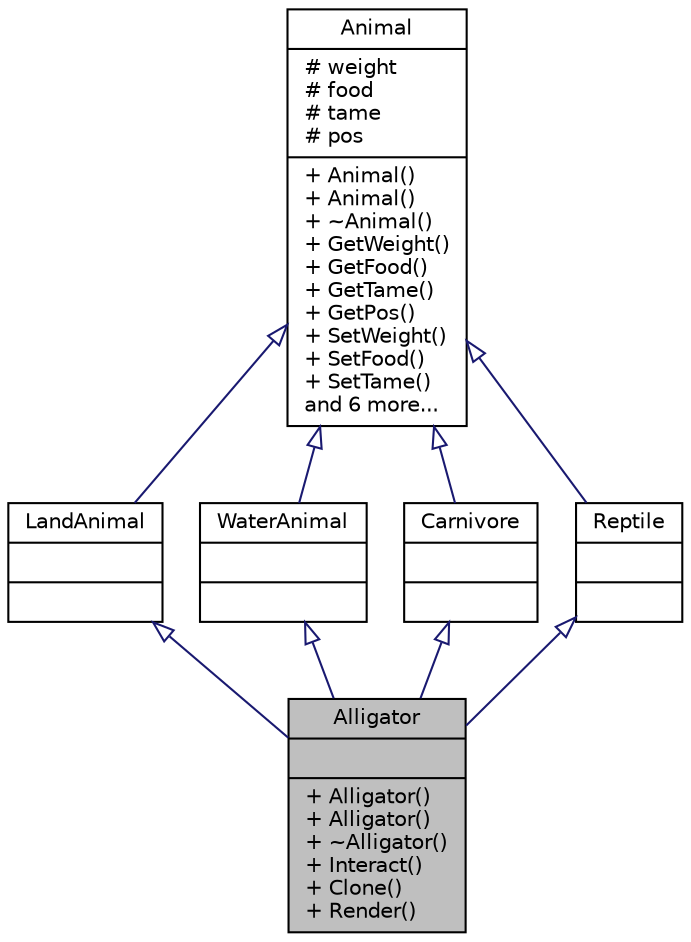 digraph "Alligator"
{
  edge [fontname="Helvetica",fontsize="10",labelfontname="Helvetica",labelfontsize="10"];
  node [fontname="Helvetica",fontsize="10",shape=record];
  Node1 [label="{Alligator\n||+ Alligator()\l+ Alligator()\l+ ~Alligator()\l+ Interact()\l+ Clone()\l+ Render()\l}",height=0.2,width=0.4,color="black", fillcolor="grey75", style="filled", fontcolor="black"];
  Node2 -> Node1 [dir="back",color="midnightblue",fontsize="10",style="solid",arrowtail="onormal",fontname="Helvetica"];
  Node2 [label="{LandAnimal\n||}",height=0.2,width=0.4,color="black", fillcolor="white", style="filled",URL="$classLandAnimal.html"];
  Node3 -> Node2 [dir="back",color="midnightblue",fontsize="10",style="solid",arrowtail="onormal",fontname="Helvetica"];
  Node3 [label="{Animal\n|# weight\l# food\l# tame\l# pos\l|+ Animal()\l+ Animal()\l+ ~Animal()\l+ GetWeight()\l+ GetFood()\l+ GetTame()\l+ GetPos()\l+ SetWeight()\l+ SetFood()\l+ SetTame()\land 6 more...\l}",height=0.2,width=0.4,color="black", fillcolor="white", style="filled",URL="$classAnimal.html"];
  Node4 -> Node1 [dir="back",color="midnightblue",fontsize="10",style="solid",arrowtail="onormal",fontname="Helvetica"];
  Node4 [label="{WaterAnimal\n||}",height=0.2,width=0.4,color="black", fillcolor="white", style="filled",URL="$classWaterAnimal.html"];
  Node3 -> Node4 [dir="back",color="midnightblue",fontsize="10",style="solid",arrowtail="onormal",fontname="Helvetica"];
  Node5 -> Node1 [dir="back",color="midnightblue",fontsize="10",style="solid",arrowtail="onormal",fontname="Helvetica"];
  Node5 [label="{Carnivore\n||}",height=0.2,width=0.4,color="black", fillcolor="white", style="filled",URL="$classCarnivore.html"];
  Node3 -> Node5 [dir="back",color="midnightblue",fontsize="10",style="solid",arrowtail="onormal",fontname="Helvetica"];
  Node6 -> Node1 [dir="back",color="midnightblue",fontsize="10",style="solid",arrowtail="onormal",fontname="Helvetica"];
  Node6 [label="{Reptile\n||}",height=0.2,width=0.4,color="black", fillcolor="white", style="filled",URL="$classReptile.html"];
  Node3 -> Node6 [dir="back",color="midnightblue",fontsize="10",style="solid",arrowtail="onormal",fontname="Helvetica"];
}
